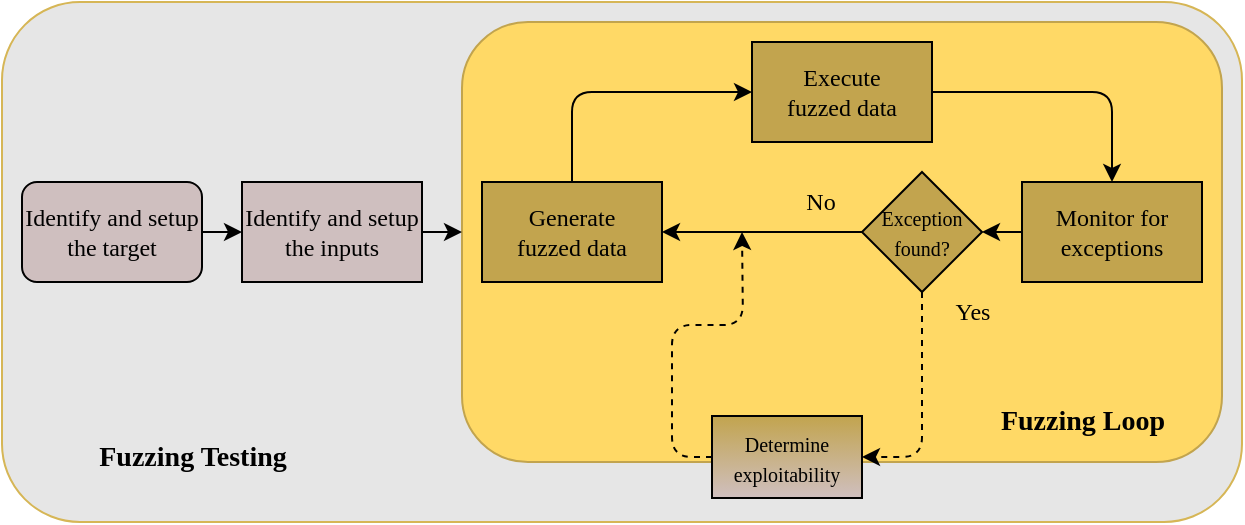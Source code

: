 <mxfile>
    <diagram id="qxMCXTOXAXrwimG7n5Dn" name="Page-1">
        <mxGraphModel dx="487" dy="448" grid="1" gridSize="10" guides="1" tooltips="1" connect="1" arrows="1" fold="1" page="1" pageScale="1" pageWidth="827" pageHeight="1169" math="0" shadow="0">
            <root>
                <mxCell id="0"/>
                <mxCell id="1" parent="0"/>
                <mxCell id="n07G5igNAWqy9VKFcbSD-1" value="" style="rounded=1;whiteSpace=wrap;html=1;strokeColor=#d6b656;gradientColor=none;fillColor=#E6E6E6;" parent="1" vertex="1">
                    <mxGeometry x="10" y="230" width="620" height="260" as="geometry"/>
                </mxCell>
                <mxCell id="pcv6e69SGLZQugEm7pIx-1" value="" style="rounded=1;whiteSpace=wrap;html=1;fillColor=#FFD966;strokeColor=#C2A44E;labelBorderColor=none;" parent="1" vertex="1">
                    <mxGeometry x="240" y="240" width="380" height="220" as="geometry"/>
                </mxCell>
                <mxCell id="pcv6e69SGLZQugEm7pIx-2" style="edgeStyle=orthogonalEdgeStyle;rounded=0;orthogonalLoop=1;jettySize=auto;html=1;exitX=1;exitY=0.5;exitDx=0;exitDy=0;entryX=0;entryY=0.5;entryDx=0;entryDy=0;" parent="1" source="pcv6e69SGLZQugEm7pIx-3" target="pcv6e69SGLZQugEm7pIx-5" edge="1">
                    <mxGeometry relative="1" as="geometry"/>
                </mxCell>
                <mxCell id="pcv6e69SGLZQugEm7pIx-4" style="edgeStyle=orthogonalEdgeStyle;rounded=0;orthogonalLoop=1;jettySize=auto;html=1;exitX=1;exitY=0.5;exitDx=0;exitDy=0;" parent="1" source="pcv6e69SGLZQugEm7pIx-5" edge="1">
                    <mxGeometry relative="1" as="geometry">
                        <mxPoint x="240" y="345" as="targetPoint"/>
                    </mxGeometry>
                </mxCell>
                <mxCell id="njXEWnHKlRGendsUYd-M-7" style="edgeStyle=orthogonalEdgeStyle;rounded=1;jumpStyle=gap;orthogonalLoop=1;jettySize=auto;html=1;exitX=0.5;exitY=0;exitDx=0;exitDy=0;entryX=0;entryY=0.5;entryDx=0;entryDy=0;shadow=0;startArrow=none;startFill=0;targetPerimeterSpacing=0;strokeColor=#000000;" parent="1" source="pcv6e69SGLZQugEm7pIx-7" target="pcv6e69SGLZQugEm7pIx-9" edge="1">
                    <mxGeometry relative="1" as="geometry"/>
                </mxCell>
                <mxCell id="pcv6e69SGLZQugEm7pIx-8" style="edgeStyle=orthogonalEdgeStyle;rounded=1;orthogonalLoop=1;jettySize=auto;html=1;exitX=1;exitY=0.5;exitDx=0;exitDy=0;entryX=0.5;entryY=0;entryDx=0;entryDy=0;" parent="1" source="pcv6e69SGLZQugEm7pIx-9" target="pcv6e69SGLZQugEm7pIx-11" edge="1">
                    <mxGeometry relative="1" as="geometry"/>
                </mxCell>
                <mxCell id="pcv6e69SGLZQugEm7pIx-10" style="edgeStyle=orthogonalEdgeStyle;rounded=0;orthogonalLoop=1;jettySize=auto;html=1;exitX=0;exitY=0.5;exitDx=0;exitDy=0;entryX=1;entryY=0.5;entryDx=0;entryDy=0;" parent="1" source="pcv6e69SGLZQugEm7pIx-11" target="pcv6e69SGLZQugEm7pIx-15" edge="1">
                    <mxGeometry relative="1" as="geometry"/>
                </mxCell>
                <mxCell id="pcv6e69SGLZQugEm7pIx-14" style="edgeStyle=orthogonalEdgeStyle;rounded=0;orthogonalLoop=1;jettySize=auto;html=1;exitX=0;exitY=0.5;exitDx=0;exitDy=0;entryX=1;entryY=0.5;entryDx=0;entryDy=0;" parent="1" source="pcv6e69SGLZQugEm7pIx-15" target="pcv6e69SGLZQugEm7pIx-7" edge="1">
                    <mxGeometry relative="1" as="geometry"/>
                </mxCell>
                <mxCell id="njXEWnHKlRGendsUYd-M-2" style="edgeStyle=orthogonalEdgeStyle;rounded=1;orthogonalLoop=1;jettySize=auto;html=1;exitX=0.5;exitY=1;exitDx=0;exitDy=0;entryX=1;entryY=0.5;entryDx=0;entryDy=0;dashed=1;" parent="1" source="pcv6e69SGLZQugEm7pIx-15" target="pcv6e69SGLZQugEm7pIx-18" edge="1">
                    <mxGeometry relative="1" as="geometry"/>
                </mxCell>
                <mxCell id="pcv6e69SGLZQugEm7pIx-15" value="&lt;font face=&quot;Georgia&quot; style=&quot;font-size: 10px&quot;&gt;Exception found&lt;/font&gt;&lt;font style=&quot;font-size: 10px&quot; face=&quot;Georgia&quot;&gt;?&lt;/font&gt;" style="rhombus;whiteSpace=wrap;html=1;fillColor=#C2A44E;" parent="1" vertex="1">
                    <mxGeometry x="440" y="315" width="60" height="60" as="geometry"/>
                </mxCell>
                <mxCell id="pcv6e69SGLZQugEm7pIx-16" value="&lt;font face=&quot;Georgia&quot;&gt;No&lt;/font&gt;" style="text;html=1;align=center;verticalAlign=middle;resizable=0;points=[];autosize=1;" parent="1" vertex="1">
                    <mxGeometry x="404" y="320" width="30" height="20" as="geometry"/>
                </mxCell>
                <mxCell id="pcv6e69SGLZQugEm7pIx-17" value="&lt;font face=&quot;Georgia&quot;&gt;Yes&lt;/font&gt;" style="text;html=1;align=center;verticalAlign=middle;resizable=0;points=[];autosize=1;" parent="1" vertex="1">
                    <mxGeometry x="480" y="375" width="30" height="20" as="geometry"/>
                </mxCell>
                <mxCell id="njXEWnHKlRGendsUYd-M-6" style="edgeStyle=orthogonalEdgeStyle;rounded=1;jumpStyle=gap;orthogonalLoop=1;jettySize=auto;html=1;exitX=0;exitY=0.5;exitDx=0;exitDy=0;shadow=0;dashed=1;startArrow=none;startFill=0;targetPerimeterSpacing=0;strokeColor=#000000;" parent="1" source="pcv6e69SGLZQugEm7pIx-18" edge="1">
                    <mxGeometry relative="1" as="geometry">
                        <mxPoint x="380" y="345" as="targetPoint"/>
                    </mxGeometry>
                </mxCell>
                <mxCell id="njXEWnHKlRGendsUYd-M-8" value="&lt;b&gt;&lt;font face=&quot;Georgia&quot; style=&quot;font-size: 14px&quot;&gt;Fuzzing Loop&lt;/font&gt;&lt;/b&gt;" style="text;html=1;align=center;verticalAlign=middle;resizable=0;points=[];autosize=1;" parent="1" vertex="1">
                    <mxGeometry x="500" y="430" width="100" height="20" as="geometry"/>
                </mxCell>
                <mxCell id="n07G5igNAWqy9VKFcbSD-2" value="&lt;b&gt;&lt;font face=&quot;Georgia&quot; style=&quot;font-size: 14px&quot;&gt;Fuzzing Testing&lt;/font&gt;&lt;/b&gt;" style="text;html=1;align=center;verticalAlign=middle;resizable=0;points=[];autosize=1;" parent="1" vertex="1">
                    <mxGeometry x="50" y="447.5" width="110" height="20" as="geometry"/>
                </mxCell>
                <mxCell id="pcv6e69SGLZQugEm7pIx-5" value="&lt;font face=&quot;Georgia&quot;&gt;Identify and setup&lt;br&gt;the inputs&lt;/font&gt;" style="rounded=0;whiteSpace=wrap;html=1;fillColor=#CFBFBF;" parent="1" vertex="1">
                    <mxGeometry x="130" y="320" width="90" height="50" as="geometry"/>
                </mxCell>
                <mxCell id="pcv6e69SGLZQugEm7pIx-3" value="&lt;font face=&quot;Georgia&quot;&gt;Identify and setup&lt;br&gt;the target&lt;/font&gt;" style="rounded=1;whiteSpace=wrap;html=1;fillColor=#CFBFBF;" parent="1" vertex="1">
                    <mxGeometry x="20" y="320" width="90" height="50" as="geometry"/>
                </mxCell>
                <mxCell id="pcv6e69SGLZQugEm7pIx-7" value="&lt;font face=&quot;Georgia&quot;&gt;Generate&lt;/font&gt;&lt;br&gt;&lt;font face=&quot;Georgia&quot;&gt;fuzzed data&lt;/font&gt;" style="rounded=0;whiteSpace=wrap;html=1;fillColor=#C2A44E;" parent="1" vertex="1">
                    <mxGeometry x="250" y="320" width="90" height="50" as="geometry"/>
                </mxCell>
                <mxCell id="pcv6e69SGLZQugEm7pIx-9" value="&lt;font face=&quot;Georgia&quot;&gt;Execute&lt;br&gt;fuzzed data&lt;/font&gt;" style="rounded=0;whiteSpace=wrap;html=1;fillColor=#C2A44E;" parent="1" vertex="1">
                    <mxGeometry x="385" y="250" width="90" height="50" as="geometry"/>
                </mxCell>
                <mxCell id="pcv6e69SGLZQugEm7pIx-11" value="&lt;font face=&quot;Georgia&quot;&gt;Monitor for&lt;br&gt;exceptions&lt;/font&gt;" style="rounded=0;whiteSpace=wrap;html=1;fillColor=#C2A44E;" parent="1" vertex="1">
                    <mxGeometry x="520" y="320" width="90" height="50" as="geometry"/>
                </mxCell>
                <mxCell id="pcv6e69SGLZQugEm7pIx-18" value="&lt;font style=&quot;font-size: 10px ; line-height: 100%&quot; face=&quot;Georgia&quot;&gt;&lt;font style=&quot;font-size: 10px&quot;&gt;Determine&lt;br&gt;&lt;/font&gt;exploitability&lt;/font&gt;" style="rounded=0;whiteSpace=wrap;html=1;fillColor=#C2A44E;gradientColor=#CFBFBF;" parent="1" vertex="1">
                    <mxGeometry x="365" y="437" width="75" height="41" as="geometry"/>
                </mxCell>
            </root>
        </mxGraphModel>
    </diagram>
</mxfile>